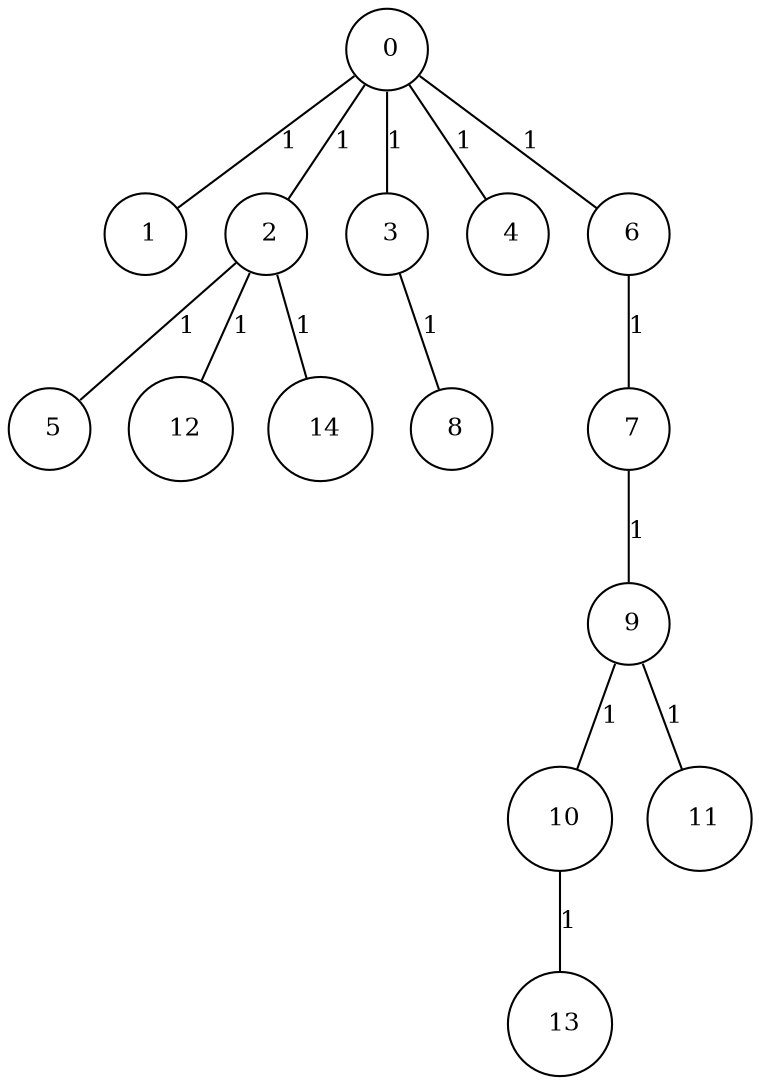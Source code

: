 graph G {
size="8.5,11;"
ratio = "expand;"
fixedsize="true;"
overlap="scale;"
node[shape=circle,width=.12,hight=.12,fontsize=12]
edge[fontsize=12]

0[label=" 0" color=black, pos="0.88488301,1.9738096!"];
1[label=" 1" color=black, pos="2.8288994,0.50108871!"];
2[label=" 2" color=black, pos="1.5949973,2.661059!"];
3[label=" 3" color=black, pos="1.6447492,2.8945197!"];
4[label=" 4" color=black, pos="1.8909025,2.7467827!"];
5[label=" 5" color=black, pos="1.9212047,0.65649829!"];
6[label=" 6" color=black, pos="2.1604109,1.0492527!"];
7[label=" 7" color=black, pos="0.96523927,1.7666794!"];
8[label=" 8" color=black, pos="2.6991814,1.9714958!"];
9[label=" 9" color=black, pos="1.4011518,2.1996803!"];
10[label=" 10" color=black, pos="1.9209356,2.0417115!"];
11[label=" 11" color=black, pos="2.6228156,2.8413219!"];
12[label=" 12" color=black, pos="0.4696345,0.098953389!"];
13[label=" 13" color=black, pos="0.18753158,0.59128561!"];
14[label=" 14" color=black, pos="0.57058202,1.9875633!"];
0--1[label="1"]
0--2[label="1"]
0--3[label="1"]
0--4[label="1"]
0--6[label="1"]
2--5[label="1"]
2--12[label="1"]
2--14[label="1"]
3--8[label="1"]
6--7[label="1"]
7--9[label="1"]
9--10[label="1"]
9--11[label="1"]
10--13[label="1"]

}
